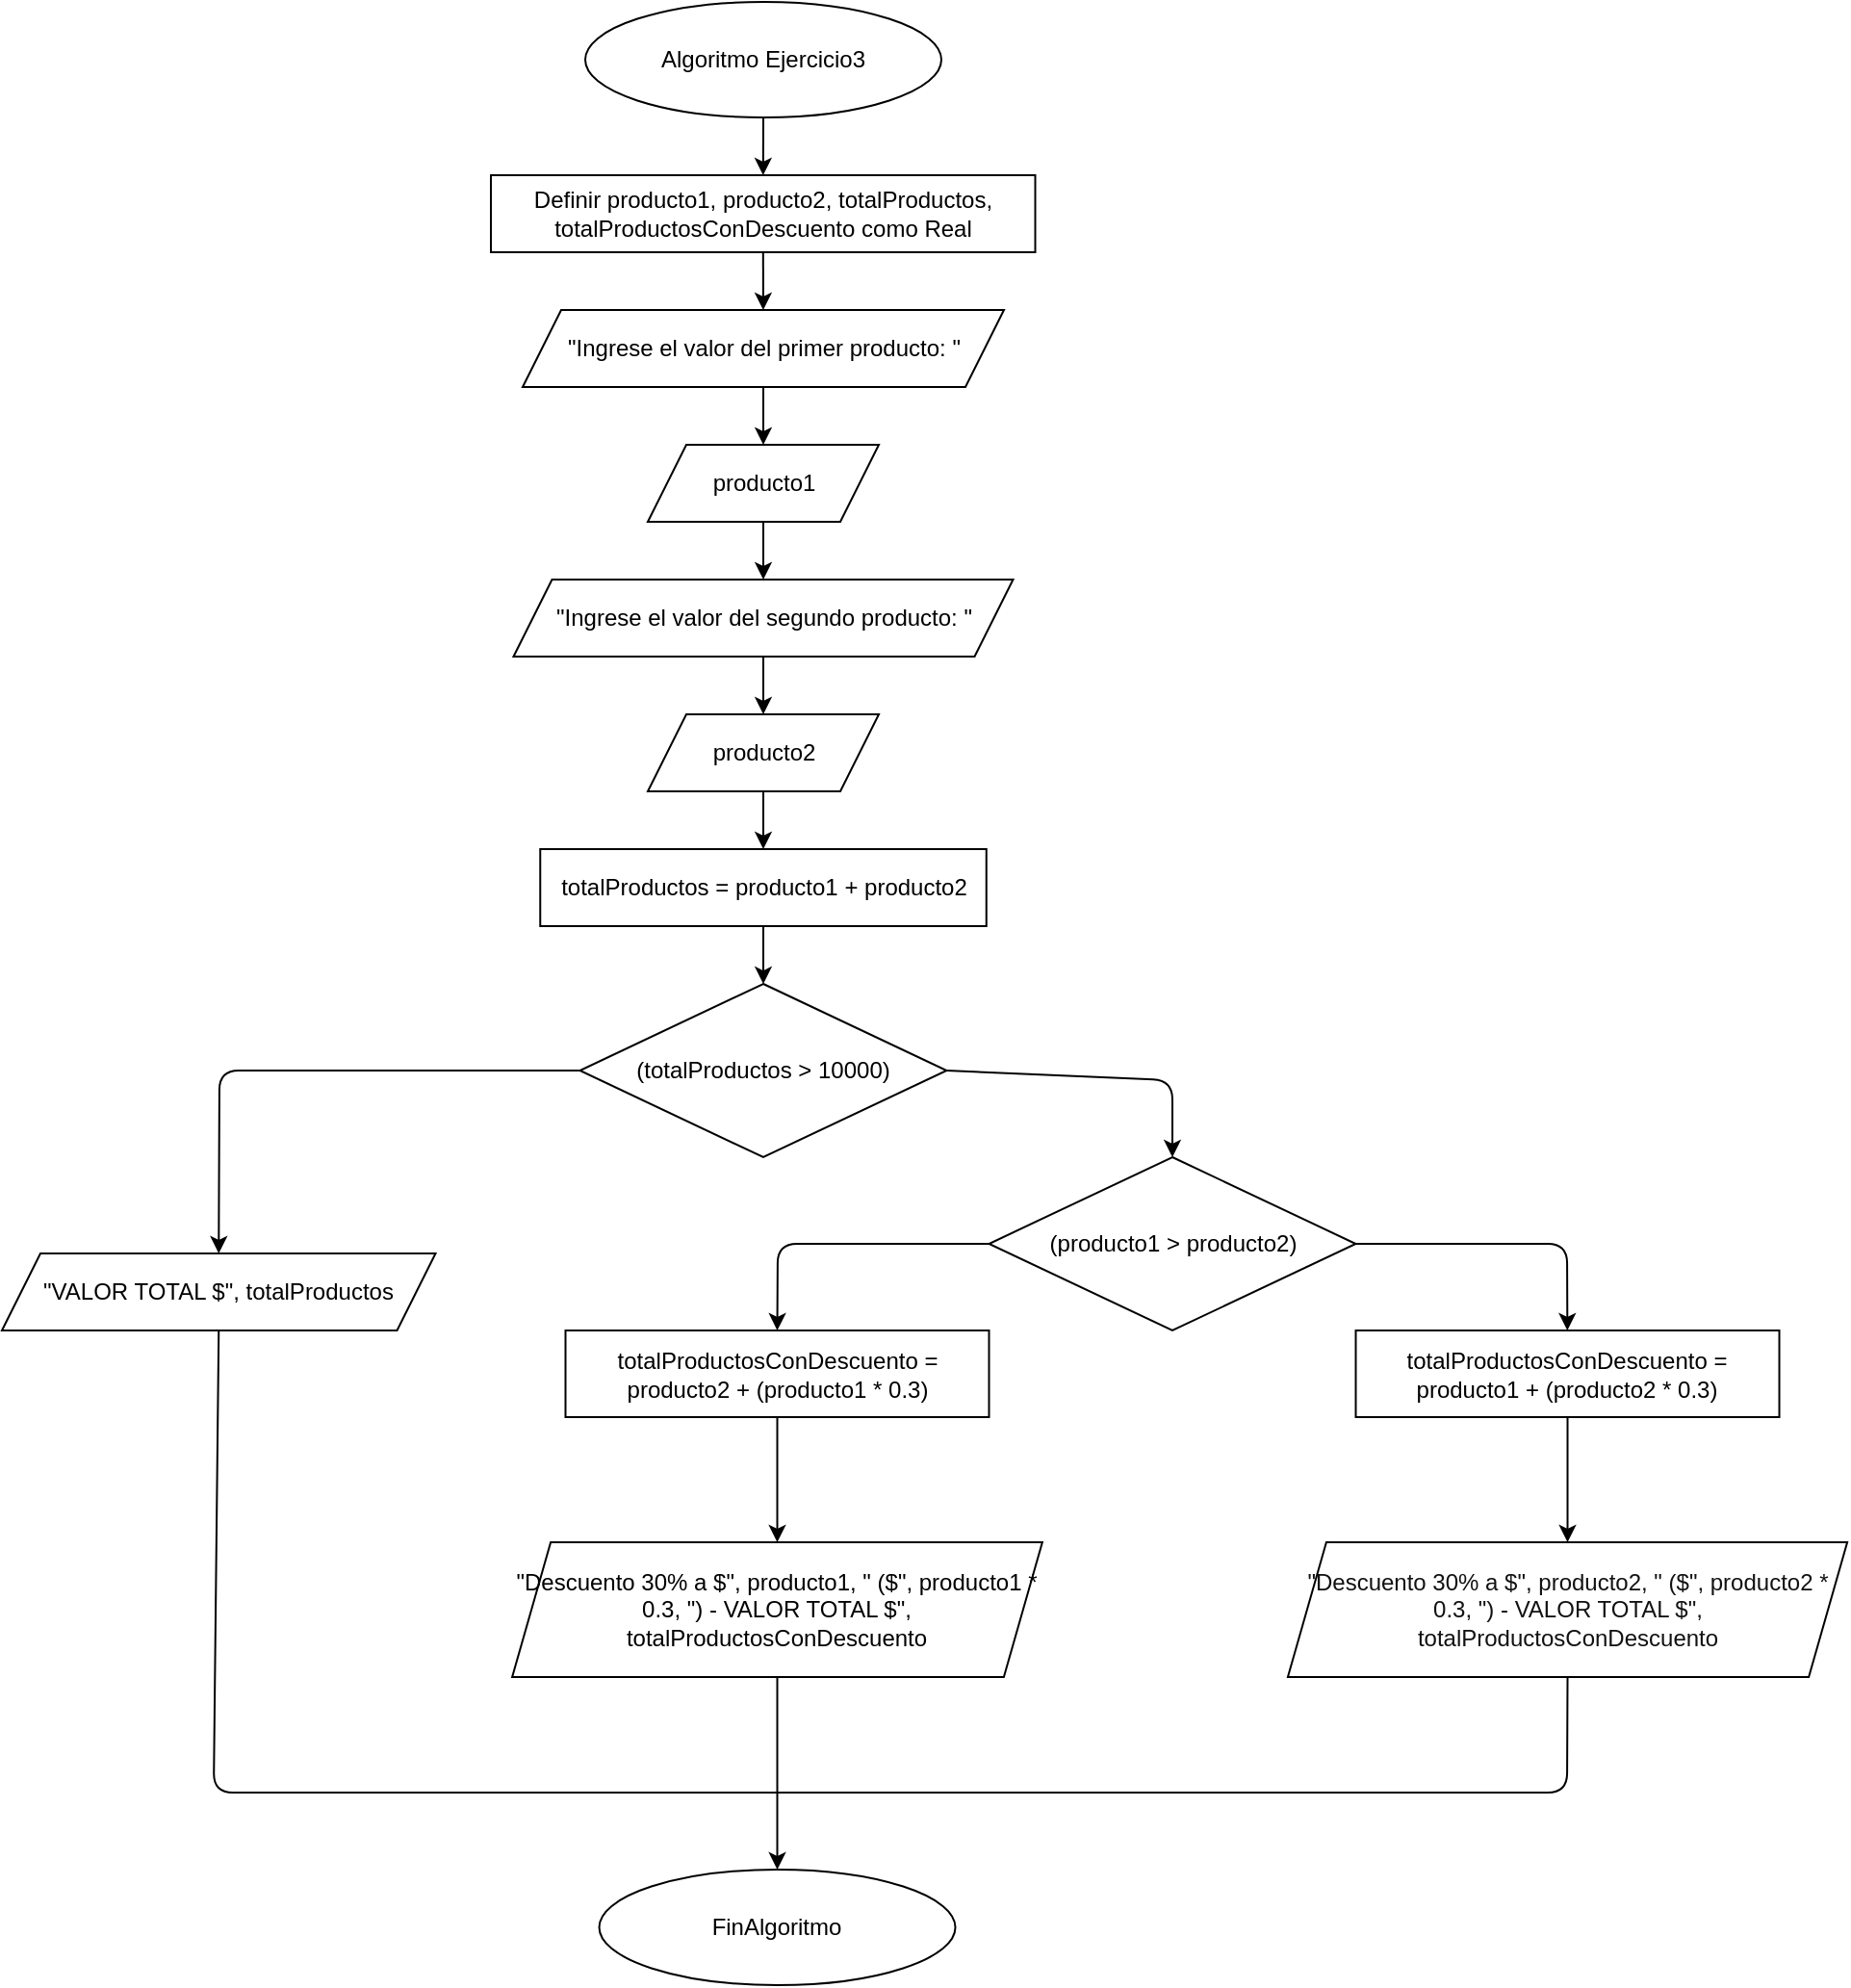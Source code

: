 <mxfile>
    <diagram id="Gwfi4-8cdLQxgy22dzfS" name="Page-1">
        <mxGraphModel dx="920" dy="779" grid="1" gridSize="10" guides="1" tooltips="1" connect="1" arrows="1" fold="1" page="1" pageScale="1" pageWidth="850" pageHeight="1100" background="light-dark(#FFFFFF,#0A0A0A)" math="0" shadow="0">
            <root>
                <mxCell id="0"/>
                <mxCell id="1" parent="0"/>
                <mxCell id="4" value="" style="edgeStyle=none;html=1;" edge="1" parent="1" source="2" target="3">
                    <mxGeometry relative="1" as="geometry"/>
                </mxCell>
                <mxCell id="2" value="Algoritmo Ejercicio3" style="ellipse;whiteSpace=wrap;html=1;" vertex="1" parent="1">
                    <mxGeometry x="333" y="40" width="185" height="60" as="geometry"/>
                </mxCell>
                <mxCell id="8" value="" style="edgeStyle=none;html=1;" edge="1" parent="1" source="3" target="7">
                    <mxGeometry relative="1" as="geometry"/>
                </mxCell>
                <mxCell id="3" value="Definir producto1, producto2, totalProductos, totalProductosConDescuento como Real" style="whiteSpace=wrap;html=1;" vertex="1" parent="1">
                    <mxGeometry x="284" y="130" width="282.75" height="40" as="geometry"/>
                </mxCell>
                <mxCell id="10" value="" style="edgeStyle=none;html=1;" edge="1" parent="1" source="7" target="9">
                    <mxGeometry relative="1" as="geometry"/>
                </mxCell>
                <mxCell id="7" value="&quot;Ingrese el valor del primer producto: &quot;" style="shape=parallelogram;perimeter=parallelogramPerimeter;whiteSpace=wrap;html=1;fixedSize=1;" vertex="1" parent="1">
                    <mxGeometry x="300.5" y="200" width="250" height="40" as="geometry"/>
                </mxCell>
                <mxCell id="14" value="" style="edgeStyle=none;html=1;" edge="1" parent="1" source="9" target="13">
                    <mxGeometry relative="1" as="geometry"/>
                </mxCell>
                <mxCell id="9" value="producto1" style="shape=parallelogram;perimeter=parallelogramPerimeter;whiteSpace=wrap;html=1;fixedSize=1;" vertex="1" parent="1">
                    <mxGeometry x="365.5" y="270" width="120" height="40" as="geometry"/>
                </mxCell>
                <mxCell id="16" value="" style="edgeStyle=none;html=1;" edge="1" parent="1" source="13" target="15">
                    <mxGeometry relative="1" as="geometry"/>
                </mxCell>
                <mxCell id="13" value="&quot;Ingrese el valor del segundo producto: &quot;" style="shape=parallelogram;perimeter=parallelogramPerimeter;whiteSpace=wrap;html=1;fixedSize=1;" vertex="1" parent="1">
                    <mxGeometry x="295.75" y="340" width="259.5" height="40" as="geometry"/>
                </mxCell>
                <mxCell id="18" value="" style="edgeStyle=none;html=1;" edge="1" parent="1" source="15" target="17">
                    <mxGeometry relative="1" as="geometry"/>
                </mxCell>
                <mxCell id="15" value="producto2" style="shape=parallelogram;perimeter=parallelogramPerimeter;whiteSpace=wrap;html=1;fixedSize=1;" vertex="1" parent="1">
                    <mxGeometry x="365.5" y="410" width="120" height="40" as="geometry"/>
                </mxCell>
                <mxCell id="20" value="" style="edgeStyle=none;html=1;" edge="1" parent="1" source="17" target="19">
                    <mxGeometry relative="1" as="geometry"/>
                </mxCell>
                <mxCell id="17" value="totalProductos = producto1 + producto2" style="whiteSpace=wrap;html=1;" vertex="1" parent="1">
                    <mxGeometry x="309.63" y="480" width="231.75" height="40" as="geometry"/>
                </mxCell>
                <mxCell id="24" value="" style="edgeStyle=none;html=1;exitX=1;exitY=0.5;exitDx=0;exitDy=0;entryX=0.5;entryY=0;entryDx=0;entryDy=0;" edge="1" parent="1" source="19" target="23">
                    <mxGeometry relative="1" as="geometry">
                        <Array as="points">
                            <mxPoint x="638" y="600"/>
                        </Array>
                    </mxGeometry>
                </mxCell>
                <mxCell id="19" value="(totalProductos &amp;gt; 10000)" style="rhombus;whiteSpace=wrap;html=1;" vertex="1" parent="1">
                    <mxGeometry x="330.24" y="550" width="190.51" height="90" as="geometry"/>
                </mxCell>
                <mxCell id="29" value="" style="edgeStyle=none;html=1;entryX=0.5;entryY=0;entryDx=0;entryDy=0;exitX=0;exitY=0.5;exitDx=0;exitDy=0;" edge="1" parent="1" source="23" target="32">
                    <mxGeometry relative="1" as="geometry">
                        <mxPoint x="428.255" y="730" as="targetPoint"/>
                        <Array as="points">
                            <mxPoint x="433" y="685"/>
                        </Array>
                    </mxGeometry>
                </mxCell>
                <mxCell id="31" value="" style="edgeStyle=none;html=1;exitX=1;exitY=0.5;exitDx=0;exitDy=0;" edge="1" parent="1" source="23" target="30">
                    <mxGeometry relative="1" as="geometry">
                        <Array as="points">
                            <mxPoint x="843" y="685"/>
                        </Array>
                    </mxGeometry>
                </mxCell>
                <mxCell id="23" value="(producto1 &amp;gt; producto2)" style="rhombus;whiteSpace=wrap;html=1;" vertex="1" parent="1">
                    <mxGeometry x="542.75" y="640" width="190.51" height="90" as="geometry"/>
                </mxCell>
                <mxCell id="47" value="" style="edgeStyle=none;html=1;" edge="1" parent="1" source="30" target="46">
                    <mxGeometry relative="1" as="geometry"/>
                </mxCell>
                <mxCell id="30" value="totalProductosConDescuento = producto1 + (producto2 * 0.3)" style="whiteSpace=wrap;html=1;" vertex="1" parent="1">
                    <mxGeometry x="733.26" y="730" width="220" height="45" as="geometry"/>
                </mxCell>
                <mxCell id="45" value="" style="edgeStyle=none;html=1;entryX=0.5;entryY=0;entryDx=0;entryDy=0;" edge="1" parent="1" source="32" target="43">
                    <mxGeometry relative="1" as="geometry"/>
                </mxCell>
                <mxCell id="32" value="totalProductosConDescuento = producto2 + (producto1 * 0.3)" style="whiteSpace=wrap;html=1;" vertex="1" parent="1">
                    <mxGeometry x="322.75" y="730" width="220" height="45" as="geometry"/>
                </mxCell>
                <mxCell id="37" value="FinAlgoritmo" style="ellipse;whiteSpace=wrap;html=1;" vertex="1" parent="1">
                    <mxGeometry x="340.26" y="1010" width="185" height="60" as="geometry"/>
                </mxCell>
                <mxCell id="38" value="&quot;VALOR TOTAL $&quot;, totalProductos" style="shape=parallelogram;perimeter=parallelogramPerimeter;whiteSpace=wrap;html=1;fixedSize=1;" vertex="1" parent="1">
                    <mxGeometry x="30" y="690" width="225.25" height="40" as="geometry"/>
                </mxCell>
                <mxCell id="42" value="" style="endArrow=classic;html=1;exitX=0;exitY=0.5;exitDx=0;exitDy=0;entryX=0.5;entryY=0;entryDx=0;entryDy=0;" edge="1" parent="1" source="19" target="38">
                    <mxGeometry width="50" height="50" relative="1" as="geometry">
                        <mxPoint x="290" y="760" as="sourcePoint"/>
                        <mxPoint x="290" y="650" as="targetPoint"/>
                        <Array as="points">
                            <mxPoint x="143" y="595"/>
                        </Array>
                    </mxGeometry>
                </mxCell>
                <mxCell id="43" value="&quot;Descuento 30% a $&quot;, producto1, &quot; ($&quot;, producto1 * 0.3, &quot;) - VALOR TOTAL $&quot;, totalProductosConDescuento" style="shape=parallelogram;perimeter=parallelogramPerimeter;whiteSpace=wrap;html=1;fixedSize=1;" vertex="1" parent="1">
                    <mxGeometry x="295.06" y="840" width="275.38" height="70" as="geometry"/>
                </mxCell>
                <mxCell id="46" value="&lt;span style=&quot;color: rgb(18, 18, 18);&quot;&gt;&quot;Descuento 30% a $&quot;, producto2, &quot; ($&quot;, producto2 * 0.3, &quot;) - VALOR TOTAL $&quot;, totalProductosConDescuento&lt;/span&gt;" style="shape=parallelogram;perimeter=parallelogramPerimeter;whiteSpace=wrap;html=1;fixedSize=1;" vertex="1" parent="1">
                    <mxGeometry x="697.96" y="840" width="290.6" height="70" as="geometry"/>
                </mxCell>
                <mxCell id="48" value="" style="endArrow=none;html=1;exitX=0.5;exitY=1;exitDx=0;exitDy=0;" edge="1" parent="1" source="38">
                    <mxGeometry width="50" height="50" relative="1" as="geometry">
                        <mxPoint x="290" y="860" as="sourcePoint"/>
                        <mxPoint x="430" y="970" as="targetPoint"/>
                        <Array as="points">
                            <mxPoint x="140" y="970"/>
                        </Array>
                    </mxGeometry>
                </mxCell>
                <mxCell id="50" value="" style="endArrow=none;html=1;entryX=0.5;entryY=1;entryDx=0;entryDy=0;" edge="1" parent="1" target="46">
                    <mxGeometry width="50" height="50" relative="1" as="geometry">
                        <mxPoint x="430" y="970" as="sourcePoint"/>
                        <mxPoint x="340" y="810" as="targetPoint"/>
                        <Array as="points">
                            <mxPoint x="843" y="970"/>
                        </Array>
                    </mxGeometry>
                </mxCell>
                <mxCell id="52" value="" style="endArrow=classic;html=1;exitX=0.5;exitY=1;exitDx=0;exitDy=0;entryX=0.5;entryY=0;entryDx=0;entryDy=0;" edge="1" parent="1" source="43" target="37">
                    <mxGeometry width="50" height="50" relative="1" as="geometry">
                        <mxPoint x="290" y="860" as="sourcePoint"/>
                        <mxPoint x="350" y="910" as="targetPoint"/>
                    </mxGeometry>
                </mxCell>
            </root>
        </mxGraphModel>
    </diagram>
</mxfile>